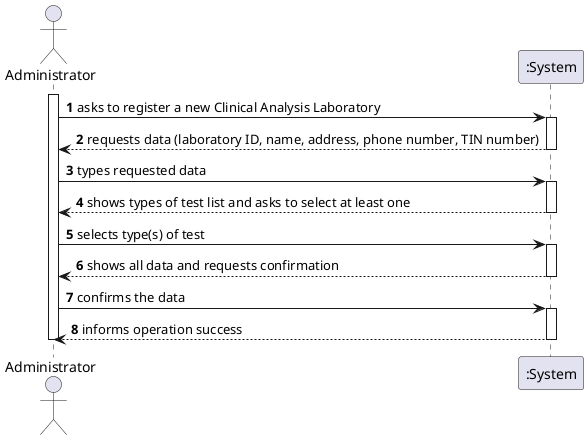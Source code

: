 @startuml
autonumber
actor Administrator as A

activate A
A -> ":System" : asks to register a new Clinical Analysis Laboratory
activate ":System"
":System" --> A : requests data (laboratory ID, name, address, phone number, TIN number)
deactivate ":System"

A -> ":System" : types requested data
activate ":System"
/'CONFIRMAR ESTE PASSO COM O CLIENTE - SERÁ QUE TEM MESMO DE SELECIONAR PELO MENOS 1?'/
":System" --> A : shows types of test list and asks to select at least one
deactivate ":System"

A -> ":System" : selects type(s) of test
activate ":System"
":System" --> A : shows all data and requests confirmation
deactivate ":System"

A -> ":System" : confirms the data
activate ":System"
":System" --> A : informs operation success
deactivate ":System"

deactivate A

@enduml